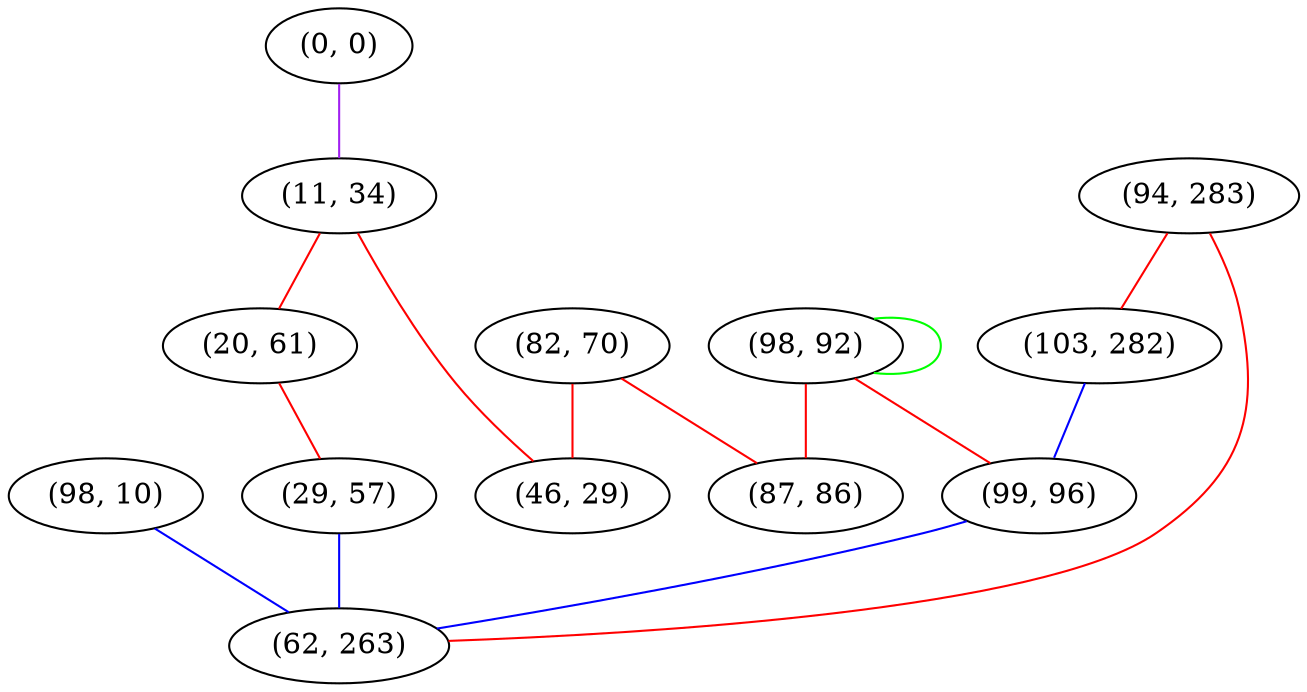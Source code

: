graph "" {
"(94, 283)";
"(0, 0)";
"(98, 92)";
"(103, 282)";
"(99, 96)";
"(11, 34)";
"(98, 10)";
"(20, 61)";
"(82, 70)";
"(29, 57)";
"(62, 263)";
"(87, 86)";
"(46, 29)";
"(94, 283)" -- "(62, 263)"  [color=red, key=0, weight=1];
"(94, 283)" -- "(103, 282)"  [color=red, key=0, weight=1];
"(0, 0)" -- "(11, 34)"  [color=purple, key=0, weight=4];
"(98, 92)" -- "(99, 96)"  [color=red, key=0, weight=1];
"(98, 92)" -- "(87, 86)"  [color=red, key=0, weight=1];
"(98, 92)" -- "(98, 92)"  [color=green, key=0, weight=2];
"(103, 282)" -- "(99, 96)"  [color=blue, key=0, weight=3];
"(99, 96)" -- "(62, 263)"  [color=blue, key=0, weight=3];
"(11, 34)" -- "(20, 61)"  [color=red, key=0, weight=1];
"(11, 34)" -- "(46, 29)"  [color=red, key=0, weight=1];
"(98, 10)" -- "(62, 263)"  [color=blue, key=0, weight=3];
"(20, 61)" -- "(29, 57)"  [color=red, key=0, weight=1];
"(82, 70)" -- "(87, 86)"  [color=red, key=0, weight=1];
"(82, 70)" -- "(46, 29)"  [color=red, key=0, weight=1];
"(29, 57)" -- "(62, 263)"  [color=blue, key=0, weight=3];
}
